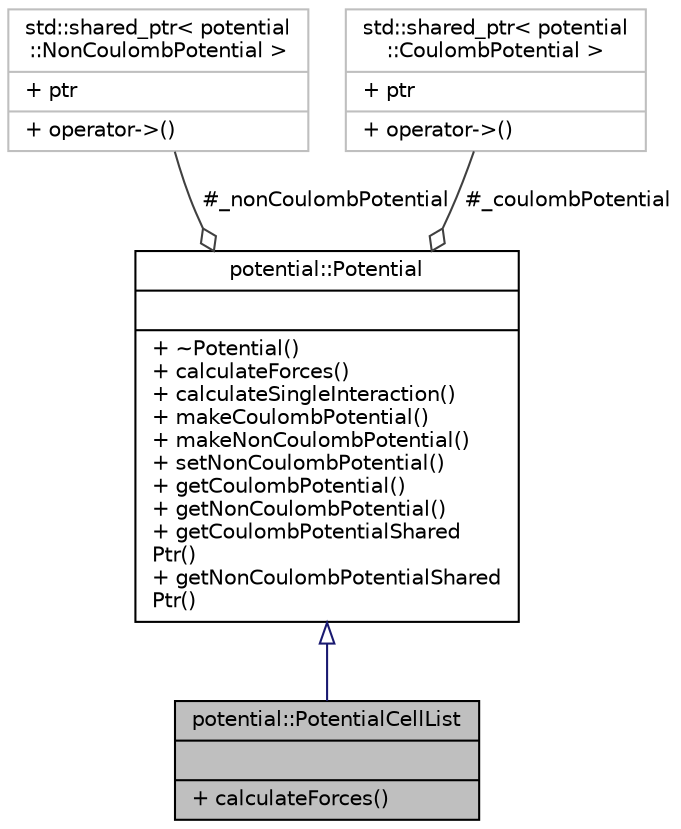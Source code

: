 digraph "potential::PotentialCellList"
{
 // LATEX_PDF_SIZE
  edge [fontname="Helvetica",fontsize="10",labelfontname="Helvetica",labelfontsize="10"];
  node [fontname="Helvetica",fontsize="10",shape=record];
  Node1 [label="{potential::PotentialCellList\n||+ calculateForces()\l}",height=0.2,width=0.4,color="black", fillcolor="grey75", style="filled", fontcolor="black",tooltip="cell list implementation of the potential"];
  Node2 -> Node1 [dir="back",color="midnightblue",fontsize="10",style="solid",arrowtail="onormal",fontname="Helvetica"];
  Node2 [label="{potential::Potential\n||+ ~Potential()\l+ calculateForces()\l+ calculateSingleInteraction()\l+ makeCoulombPotential()\l+ makeNonCoulombPotential()\l+ setNonCoulombPotential()\l+ getCoulombPotential()\l+ getNonCoulombPotential()\l+ getCoulombPotentialShared\lPtr()\l+ getNonCoulombPotentialShared\lPtr()\l}",height=0.2,width=0.4,color="black", fillcolor="white", style="filled",URL="$classpotential_1_1Potential.html",tooltip="base class for all potential routines"];
  Node3 -> Node2 [color="grey25",fontsize="10",style="solid",label=" #_nonCoulombPotential" ,arrowhead="odiamond",fontname="Helvetica"];
  Node3 [label="{std::shared_ptr\< potential\l::NonCoulombPotential \>\n|+ ptr\l|+ operator-\>()\l}",height=0.2,width=0.4,color="grey75", fillcolor="white", style="filled",tooltip=" "];
  Node4 -> Node2 [color="grey25",fontsize="10",style="solid",label=" #_coulombPotential" ,arrowhead="odiamond",fontname="Helvetica"];
  Node4 [label="{std::shared_ptr\< potential\l::CoulombPotential \>\n|+ ptr\l|+ operator-\>()\l}",height=0.2,width=0.4,color="grey75", fillcolor="white", style="filled",tooltip=" "];
}
